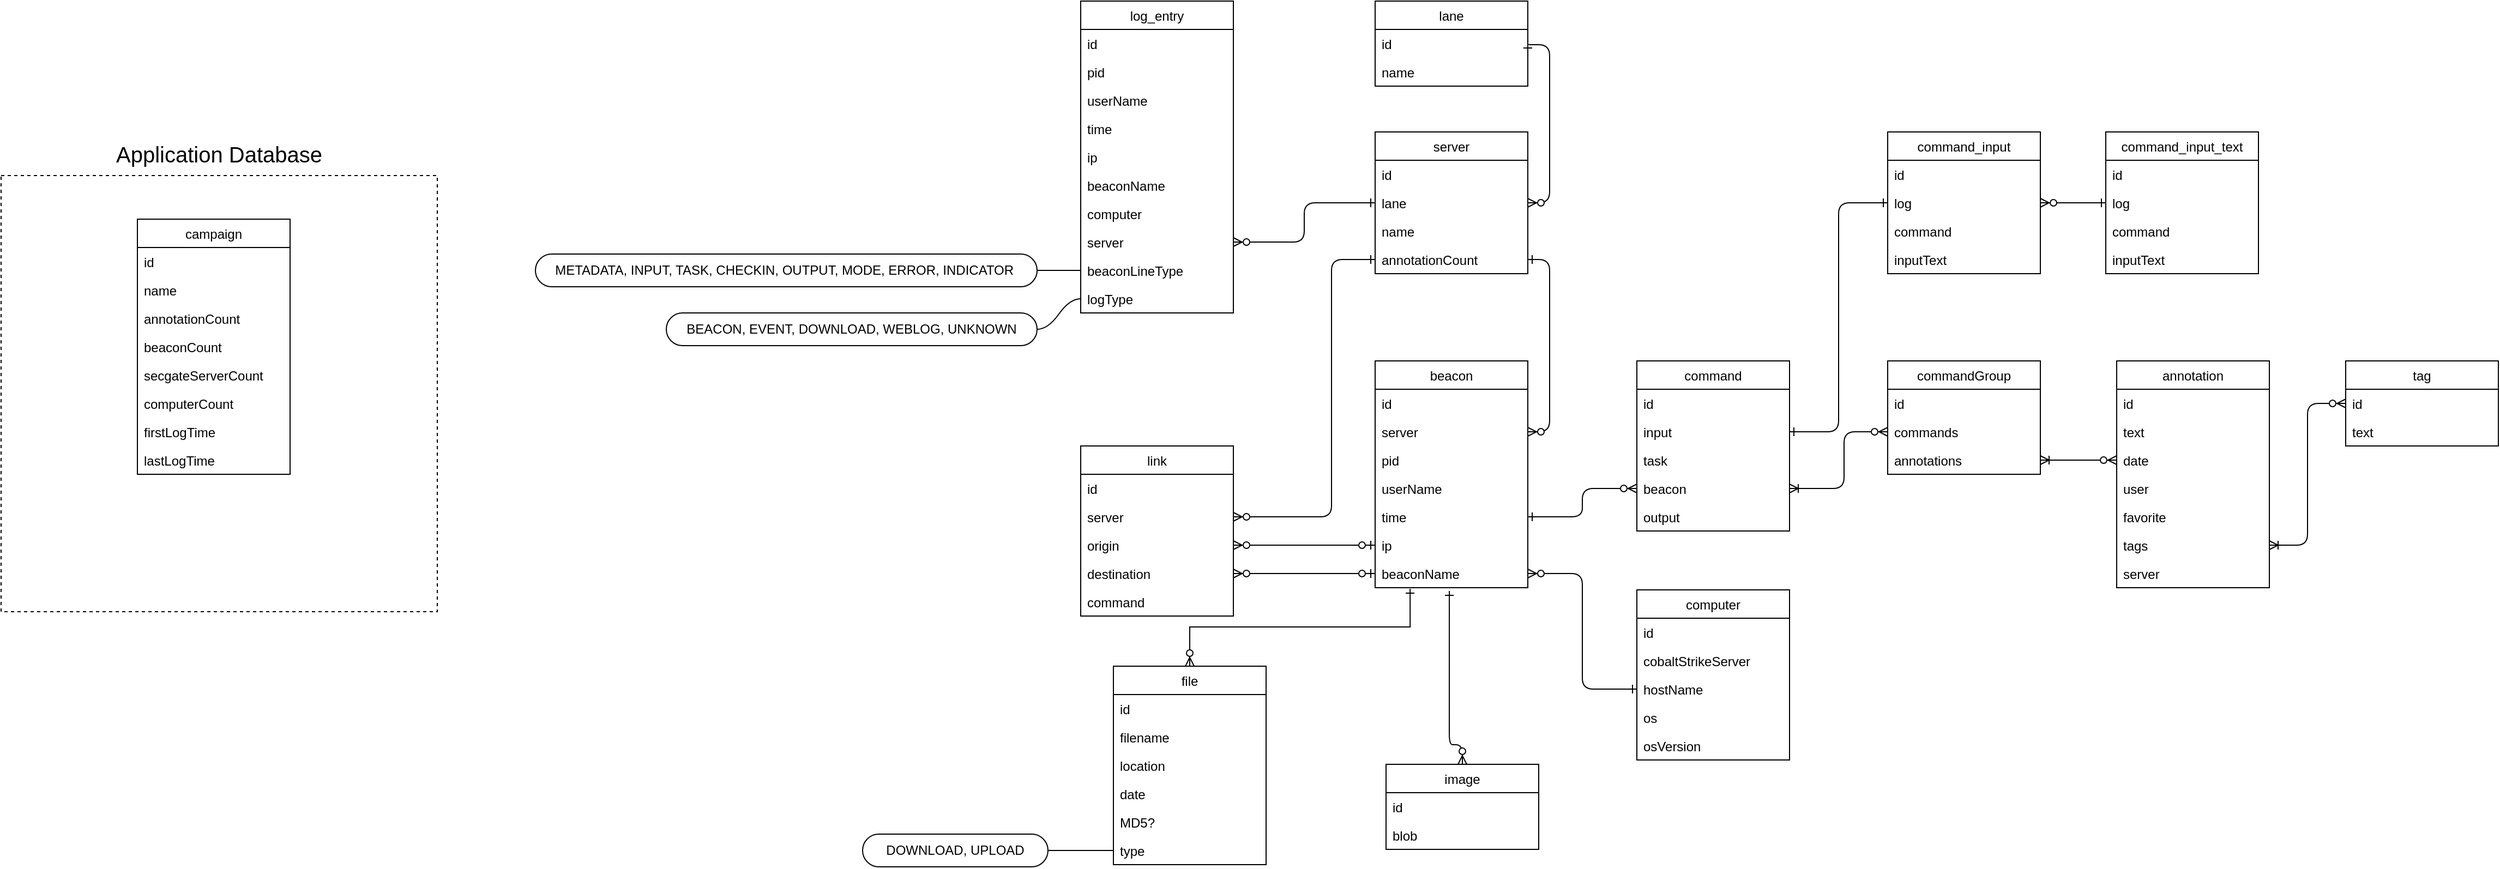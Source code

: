 <mxfile version="14.2.4" type="embed">
    <diagram name="Page-1" id="2ca16b54-16f6-2749-3443-fa8db7711227">
        <mxGraphModel dx="3240" dy="1632" grid="1" gridSize="10" guides="1" tooltips="1" connect="1" arrows="1" fold="1" page="1" pageScale="1" pageWidth="1100" pageHeight="850" background="none" math="0" shadow="0">
            <root>
                <mxCell id="0"/>
                <mxCell id="1" parent="0"/>
                <mxCell id="2T3oryyXffOPvP6jxIFv-10" value="" style="whiteSpace=wrap;html=1;aspect=fixed;fillColor=none;dashed=1;" parent="1" vertex="1">
                    <mxGeometry x="-1510" y="-630" width="400" height="400" as="geometry"/>
                </mxCell>
                <mxCell id="2T3oryyXffOPvP6jxIFv-11" value="Application Database" style="text;html=1;strokeColor=none;fillColor=none;align=center;verticalAlign=middle;whiteSpace=wrap;rounded=0;dashed=1;fontSize=20;" parent="1" vertex="1">
                    <mxGeometry x="-1510" y="-670" width="400" height="40" as="geometry"/>
                </mxCell>
                <mxCell id="2T3oryyXffOPvP6jxIFv-12" value="campaign" style="swimlane;fontStyle=0;childLayout=stackLayout;horizontal=1;startSize=26;horizontalStack=0;resizeParent=1;resizeParentMax=0;resizeLast=0;collapsible=1;marginBottom=0;html=0;" parent="1" vertex="1">
                    <mxGeometry x="-1385" y="-590" width="140" height="234" as="geometry"/>
                </mxCell>
                <mxCell id="2T3oryyXffOPvP6jxIFv-13" value="id" style="text;strokeColor=none;fillColor=none;align=left;verticalAlign=top;spacingLeft=4;spacingRight=4;overflow=hidden;rotatable=0;points=[[0,0.5],[1,0.5]];portConstraint=eastwest;" parent="2T3oryyXffOPvP6jxIFv-12" vertex="1">
                    <mxGeometry y="26" width="140" height="26" as="geometry"/>
                </mxCell>
                <mxCell id="2T3oryyXffOPvP6jxIFv-14" value="name" style="text;strokeColor=none;fillColor=none;align=left;verticalAlign=top;spacingLeft=4;spacingRight=4;overflow=hidden;rotatable=0;points=[[0,0.5],[1,0.5]];portConstraint=eastwest;html=0;" parent="2T3oryyXffOPvP6jxIFv-12" vertex="1">
                    <mxGeometry y="52" width="140" height="26" as="geometry"/>
                </mxCell>
                <mxCell id="2T3oryyXffOPvP6jxIFv-15" value="annotationCount" style="text;strokeColor=none;fillColor=none;align=left;verticalAlign=top;spacingLeft=4;spacingRight=4;overflow=hidden;rotatable=0;points=[[0,0.5],[1,0.5]];portConstraint=eastwest;html=0;" parent="2T3oryyXffOPvP6jxIFv-12" vertex="1">
                    <mxGeometry y="78" width="140" height="26" as="geometry"/>
                </mxCell>
                <mxCell id="2T3oryyXffOPvP6jxIFv-16" value="beaconCount" style="text;strokeColor=none;fillColor=none;align=left;verticalAlign=top;spacingLeft=4;spacingRight=4;overflow=hidden;rotatable=0;points=[[0,0.5],[1,0.5]];portConstraint=eastwest;" parent="2T3oryyXffOPvP6jxIFv-12" vertex="1">
                    <mxGeometry y="104" width="140" height="26" as="geometry"/>
                </mxCell>
                <mxCell id="2T3oryyXffOPvP6jxIFv-17" value="secgateServerCount" style="text;strokeColor=none;fillColor=none;align=left;verticalAlign=top;spacingLeft=4;spacingRight=4;overflow=hidden;rotatable=0;points=[[0,0.5],[1,0.5]];portConstraint=eastwest;" parent="2T3oryyXffOPvP6jxIFv-12" vertex="1">
                    <mxGeometry y="130" width="140" height="26" as="geometry"/>
                </mxCell>
                <mxCell id="2T3oryyXffOPvP6jxIFv-18" value="computerCount&#10;" style="text;align=left;verticalAlign=top;spacingLeft=4;spacingRight=4;overflow=hidden;rotatable=0;points=[[0,0.5],[1,0.5]];portConstraint=eastwest;html=0;" parent="2T3oryyXffOPvP6jxIFv-12" vertex="1">
                    <mxGeometry y="156" width="140" height="26" as="geometry"/>
                </mxCell>
                <mxCell id="2T3oryyXffOPvP6jxIFv-19" value="firstLogTime" style="text;strokeColor=none;fillColor=none;align=left;verticalAlign=top;spacingLeft=4;spacingRight=4;overflow=hidden;rotatable=0;points=[[0,0.5],[1,0.5]];portConstraint=eastwest;" parent="2T3oryyXffOPvP6jxIFv-12" vertex="1">
                    <mxGeometry y="182" width="140" height="26" as="geometry"/>
                </mxCell>
                <mxCell id="2T3oryyXffOPvP6jxIFv-20" value="lastLogTime" style="text;strokeColor=none;fillColor=none;align=left;verticalAlign=top;spacingLeft=4;spacingRight=4;overflow=hidden;rotatable=0;points=[[0,0.5],[1,0.5]];portConstraint=eastwest;" parent="2T3oryyXffOPvP6jxIFv-12" vertex="1">
                    <mxGeometry y="208" width="140" height="26" as="geometry"/>
                </mxCell>
                <mxCell id="2T3oryyXffOPvP6jxIFv-21" value="annotation" style="swimlane;fontStyle=0;childLayout=stackLayout;horizontal=1;startSize=26;horizontalStack=0;resizeParent=1;resizeParentMax=0;resizeLast=0;collapsible=1;marginBottom=0;html=0;" parent="1" vertex="1">
                    <mxGeometry x="430" y="-460" width="140" height="208" as="geometry"/>
                </mxCell>
                <mxCell id="2T3oryyXffOPvP6jxIFv-22" value="id" style="text;strokeColor=none;fillColor=none;align=left;verticalAlign=top;spacingLeft=4;spacingRight=4;overflow=hidden;rotatable=0;points=[[0,0.5],[1,0.5]];portConstraint=eastwest;" parent="2T3oryyXffOPvP6jxIFv-21" vertex="1">
                    <mxGeometry y="26" width="140" height="26" as="geometry"/>
                </mxCell>
                <mxCell id="2T3oryyXffOPvP6jxIFv-23" value="text" style="text;strokeColor=none;fillColor=none;align=left;verticalAlign=top;spacingLeft=4;spacingRight=4;overflow=hidden;rotatable=0;points=[[0,0.5],[1,0.5]];portConstraint=eastwest;html=0;" parent="2T3oryyXffOPvP6jxIFv-21" vertex="1">
                    <mxGeometry y="52" width="140" height="26" as="geometry"/>
                </mxCell>
                <mxCell id="2T3oryyXffOPvP6jxIFv-24" value="date" style="text;strokeColor=none;fillColor=none;align=left;verticalAlign=top;spacingLeft=4;spacingRight=4;overflow=hidden;rotatable=0;points=[[0,0.5],[1,0.5]];portConstraint=eastwest;html=0;" parent="2T3oryyXffOPvP6jxIFv-21" vertex="1">
                    <mxGeometry y="78" width="140" height="26" as="geometry"/>
                </mxCell>
                <mxCell id="2T3oryyXffOPvP6jxIFv-25" value="user" style="text;strokeColor=none;fillColor=none;align=left;verticalAlign=top;spacingLeft=4;spacingRight=4;overflow=hidden;rotatable=0;points=[[0,0.5],[1,0.5]];portConstraint=eastwest;" parent="2T3oryyXffOPvP6jxIFv-21" vertex="1">
                    <mxGeometry y="104" width="140" height="26" as="geometry"/>
                </mxCell>
                <mxCell id="2T3oryyXffOPvP6jxIFv-26" value="favorite" style="text;strokeColor=none;fillColor=none;align=left;verticalAlign=top;spacingLeft=4;spacingRight=4;overflow=hidden;rotatable=0;points=[[0,0.5],[1,0.5]];portConstraint=eastwest;" parent="2T3oryyXffOPvP6jxIFv-21" vertex="1">
                    <mxGeometry y="130" width="140" height="26" as="geometry"/>
                </mxCell>
                <mxCell id="2T3oryyXffOPvP6jxIFv-27" value="tags" style="text;align=left;verticalAlign=top;spacingLeft=4;spacingRight=4;overflow=hidden;rotatable=0;points=[[0,0.5],[1,0.5]];portConstraint=eastwest;html=0;" parent="2T3oryyXffOPvP6jxIFv-21" vertex="1">
                    <mxGeometry y="156" width="140" height="26" as="geometry"/>
                </mxCell>
                <mxCell id="2T3oryyXffOPvP6jxIFv-28" value="server" style="text;strokeColor=none;fillColor=none;align=left;verticalAlign=top;spacingLeft=4;spacingRight=4;overflow=hidden;rotatable=0;points=[[0,0.5],[1,0.5]];portConstraint=eastwest;" parent="2T3oryyXffOPvP6jxIFv-21" vertex="1">
                    <mxGeometry y="182" width="140" height="26" as="geometry"/>
                </mxCell>
                <mxCell id="2T3oryyXffOPvP6jxIFv-29" value="tag" style="swimlane;fontStyle=0;childLayout=stackLayout;horizontal=1;startSize=26;horizontalStack=0;resizeParent=1;resizeParentMax=0;resizeLast=0;collapsible=1;marginBottom=0;html=0;" parent="1" vertex="1">
                    <mxGeometry x="640" y="-460" width="140" height="78" as="geometry"/>
                </mxCell>
                <mxCell id="2T3oryyXffOPvP6jxIFv-30" value="id" style="text;align=left;verticalAlign=top;spacingLeft=4;spacingRight=4;overflow=hidden;rotatable=0;points=[[0,0.5],[1,0.5]];portConstraint=eastwest;" parent="2T3oryyXffOPvP6jxIFv-29" vertex="1">
                    <mxGeometry y="26" width="140" height="26" as="geometry"/>
                </mxCell>
                <mxCell id="2T3oryyXffOPvP6jxIFv-31" value="text" style="text;strokeColor=none;fillColor=none;align=left;verticalAlign=top;spacingLeft=4;spacingRight=4;overflow=hidden;rotatable=0;points=[[0,0.5],[1,0.5]];portConstraint=eastwest;html=0;" parent="2T3oryyXffOPvP6jxIFv-29" vertex="1">
                    <mxGeometry y="52" width="140" height="26" as="geometry"/>
                </mxCell>
                <mxCell id="2T3oryyXffOPvP6jxIFv-32" value="" style="endArrow=ERzeroToMany;html=1;entryX=0;entryY=0.5;entryDx=0;entryDy=0;exitX=1;exitY=0.5;exitDx=0;exitDy=0;rounded=1;edgeStyle=orthogonalEdgeStyle;startArrow=ERoneToMany;startFill=0;endFill=1;" parent="1" source="2T3oryyXffOPvP6jxIFv-27" target="2T3oryyXffOPvP6jxIFv-30" edge="1">
                    <mxGeometry width="50" height="50" relative="1" as="geometry">
                        <mxPoint x="410" y="-220" as="sourcePoint"/>
                        <mxPoint x="460" y="-270" as="targetPoint"/>
                    </mxGeometry>
                </mxCell>
                <mxCell id="2T3oryyXffOPvP6jxIFv-33" value="commandGroup" style="swimlane;fontStyle=0;childLayout=stackLayout;horizontal=1;startSize=26;horizontalStack=0;resizeParent=1;resizeParentMax=0;resizeLast=0;collapsible=1;marginBottom=0;html=0;" parent="1" vertex="1">
                    <mxGeometry x="220" y="-460" width="140" height="104" as="geometry"/>
                </mxCell>
                <mxCell id="2T3oryyXffOPvP6jxIFv-34" value="id" style="text;strokeColor=none;fillColor=none;align=left;verticalAlign=top;spacingLeft=4;spacingRight=4;overflow=hidden;rotatable=0;points=[[0,0.5],[1,0.5]];portConstraint=eastwest;" parent="2T3oryyXffOPvP6jxIFv-33" vertex="1">
                    <mxGeometry y="26" width="140" height="26" as="geometry"/>
                </mxCell>
                <mxCell id="2T3oryyXffOPvP6jxIFv-35" value="commands" style="text;strokeColor=none;fillColor=none;align=left;verticalAlign=top;spacingLeft=4;spacingRight=4;overflow=hidden;rotatable=0;points=[[0,0.5],[1,0.5]];portConstraint=eastwest;html=0;" parent="2T3oryyXffOPvP6jxIFv-33" vertex="1">
                    <mxGeometry y="52" width="140" height="26" as="geometry"/>
                </mxCell>
                <mxCell id="2T3oryyXffOPvP6jxIFv-36" value="annotations" style="text;strokeColor=none;fillColor=none;align=left;verticalAlign=top;spacingLeft=4;spacingRight=4;overflow=hidden;rotatable=0;points=[[0,0.5],[1,0.5]];portConstraint=eastwest;html=0;" parent="2T3oryyXffOPvP6jxIFv-33" vertex="1">
                    <mxGeometry y="78" width="140" height="26" as="geometry"/>
                </mxCell>
                <mxCell id="2T3oryyXffOPvP6jxIFv-37" value="" style="endArrow=ERzeroToMany;html=1;entryX=0;entryY=0.5;entryDx=0;entryDy=0;exitX=1;exitY=0.5;exitDx=0;exitDy=0;rounded=1;edgeStyle=orthogonalEdgeStyle;startArrow=ERoneToMany;startFill=0;endFill=1;" parent="1" source="2T3oryyXffOPvP6jxIFv-36" target="2T3oryyXffOPvP6jxIFv-24" edge="1">
                    <mxGeometry width="50" height="50" relative="1" as="geometry">
                        <mxPoint x="665.0" y="-281" as="sourcePoint"/>
                        <mxPoint x="850" y="-411" as="targetPoint"/>
                    </mxGeometry>
                </mxCell>
                <mxCell id="2T3oryyXffOPvP6jxIFv-38" value="command" style="swimlane;fontStyle=0;childLayout=stackLayout;horizontal=1;startSize=26;horizontalStack=0;resizeParent=1;resizeParentMax=0;resizeLast=0;collapsible=1;marginBottom=0;html=0;" parent="1" vertex="1">
                    <mxGeometry x="-10" y="-460" width="140" height="156" as="geometry"/>
                </mxCell>
                <mxCell id="2T3oryyXffOPvP6jxIFv-39" value="id" style="text;strokeColor=none;fillColor=none;align=left;verticalAlign=top;spacingLeft=4;spacingRight=4;overflow=hidden;rotatable=0;points=[[0,0.5],[1,0.5]];portConstraint=eastwest;" parent="2T3oryyXffOPvP6jxIFv-38" vertex="1">
                    <mxGeometry y="26" width="140" height="26" as="geometry"/>
                </mxCell>
                <mxCell id="2T3oryyXffOPvP6jxIFv-40" value="input" style="text;strokeColor=none;fillColor=none;align=left;verticalAlign=top;spacingLeft=4;spacingRight=4;overflow=hidden;rotatable=0;points=[[0,0.5],[1,0.5]];portConstraint=eastwest;html=0;" parent="2T3oryyXffOPvP6jxIFv-38" vertex="1">
                    <mxGeometry y="52" width="140" height="26" as="geometry"/>
                </mxCell>
                <mxCell id="2T3oryyXffOPvP6jxIFv-41" value="task" style="text;strokeColor=none;fillColor=none;align=left;verticalAlign=top;spacingLeft=4;spacingRight=4;overflow=hidden;rotatable=0;points=[[0,0.5],[1,0.5]];portConstraint=eastwest;html=0;" parent="2T3oryyXffOPvP6jxIFv-38" vertex="1">
                    <mxGeometry y="78" width="140" height="26" as="geometry"/>
                </mxCell>
                <mxCell id="2T3oryyXffOPvP6jxIFv-42" value="beacon" style="text;strokeColor=none;fillColor=none;align=left;verticalAlign=top;spacingLeft=4;spacingRight=4;overflow=hidden;rotatable=0;points=[[0,0.5],[1,0.5]];portConstraint=eastwest;" parent="2T3oryyXffOPvP6jxIFv-38" vertex="1">
                    <mxGeometry y="104" width="140" height="26" as="geometry"/>
                </mxCell>
                <mxCell id="2T3oryyXffOPvP6jxIFv-43" value="output" style="text;strokeColor=none;fillColor=none;align=left;verticalAlign=top;spacingLeft=4;spacingRight=4;overflow=hidden;rotatable=0;points=[[0,0.5],[1,0.5]];portConstraint=eastwest;" parent="2T3oryyXffOPvP6jxIFv-38" vertex="1">
                    <mxGeometry y="130" width="140" height="26" as="geometry"/>
                </mxCell>
                <mxCell id="2T3oryyXffOPvP6jxIFv-44" value="" style="endArrow=ERzeroToMany;html=1;rounded=1;edgeStyle=orthogonalEdgeStyle;startArrow=ERoneToMany;startFill=0;endFill=1;entryX=0;entryY=0.5;entryDx=0;entryDy=0;exitX=1;exitY=0.5;exitDx=0;exitDy=0;" parent="1" source="2T3oryyXffOPvP6jxIFv-42" target="2T3oryyXffOPvP6jxIFv-35" edge="1">
                    <mxGeometry width="50" height="50" relative="1" as="geometry">
                        <mxPoint x="130" y="-421" as="sourcePoint"/>
                        <mxPoint x="190" y="-421" as="targetPoint"/>
                        <Array as="points">
                            <mxPoint x="180" y="-343"/>
                            <mxPoint x="180" y="-395"/>
                        </Array>
                    </mxGeometry>
                </mxCell>
                <mxCell id="2T3oryyXffOPvP6jxIFv-45" value="beacon" style="swimlane;fontStyle=0;childLayout=stackLayout;horizontal=1;startSize=26;horizontalStack=0;resizeParent=1;resizeParentMax=0;resizeLast=0;collapsible=1;marginBottom=0;html=0;" parent="1" vertex="1">
                    <mxGeometry x="-250" y="-460" width="140" height="208" as="geometry"/>
                </mxCell>
                <mxCell id="2T3oryyXffOPvP6jxIFv-46" value="id" style="text;strokeColor=none;fillColor=none;align=left;verticalAlign=top;spacingLeft=4;spacingRight=4;overflow=hidden;rotatable=0;points=[[0,0.5],[1,0.5]];portConstraint=eastwest;" parent="2T3oryyXffOPvP6jxIFv-45" vertex="1">
                    <mxGeometry y="26" width="140" height="26" as="geometry"/>
                </mxCell>
                <mxCell id="2T3oryyXffOPvP6jxIFv-47" value="server" style="text;strokeColor=none;fillColor=none;align=left;verticalAlign=top;spacingLeft=4;spacingRight=4;overflow=hidden;rotatable=0;points=[[0,0.5],[1,0.5]];portConstraint=eastwest;" parent="2T3oryyXffOPvP6jxIFv-45" vertex="1">
                    <mxGeometry y="52" width="140" height="26" as="geometry"/>
                </mxCell>
                <mxCell id="2T3oryyXffOPvP6jxIFv-48" value="pid" style="text;strokeColor=none;fillColor=none;align=left;verticalAlign=top;spacingLeft=4;spacingRight=4;overflow=hidden;rotatable=0;points=[[0,0.5],[1,0.5]];portConstraint=eastwest;html=0;" parent="2T3oryyXffOPvP6jxIFv-45" vertex="1">
                    <mxGeometry y="78" width="140" height="26" as="geometry"/>
                </mxCell>
                <mxCell id="2T3oryyXffOPvP6jxIFv-49" value="userName" style="text;strokeColor=none;fillColor=none;align=left;verticalAlign=top;spacingLeft=4;spacingRight=4;overflow=hidden;rotatable=0;points=[[0,0.5],[1,0.5]];portConstraint=eastwest;html=0;" parent="2T3oryyXffOPvP6jxIFv-45" vertex="1">
                    <mxGeometry y="104" width="140" height="26" as="geometry"/>
                </mxCell>
                <mxCell id="2T3oryyXffOPvP6jxIFv-50" value="time" style="text;strokeColor=none;fillColor=none;align=left;verticalAlign=top;spacingLeft=4;spacingRight=4;overflow=hidden;rotatable=0;points=[[0,0.5],[1,0.5]];portConstraint=eastwest;" parent="2T3oryyXffOPvP6jxIFv-45" vertex="1">
                    <mxGeometry y="130" width="140" height="26" as="geometry"/>
                </mxCell>
                <mxCell id="2T3oryyXffOPvP6jxIFv-51" value="ip" style="text;strokeColor=none;fillColor=none;align=left;verticalAlign=top;spacingLeft=4;spacingRight=4;overflow=hidden;rotatable=0;points=[[0,0.5],[1,0.5]];portConstraint=eastwest;" parent="2T3oryyXffOPvP6jxIFv-45" vertex="1">
                    <mxGeometry y="156" width="140" height="26" as="geometry"/>
                </mxCell>
                <mxCell id="2T3oryyXffOPvP6jxIFv-52" value="beaconName" style="text;strokeColor=none;fillColor=none;align=left;verticalAlign=top;spacingLeft=4;spacingRight=4;overflow=hidden;rotatable=0;points=[[0,0.5],[1,0.5]];portConstraint=eastwest;" parent="2T3oryyXffOPvP6jxIFv-45" vertex="1">
                    <mxGeometry y="182" width="140" height="26" as="geometry"/>
                </mxCell>
                <mxCell id="2T3oryyXffOPvP6jxIFv-54" value="log_entry" style="swimlane;fontStyle=0;childLayout=stackLayout;horizontal=1;startSize=26;horizontalStack=0;resizeParent=1;resizeParentMax=0;resizeLast=0;collapsible=1;marginBottom=0;html=0;" parent="1" vertex="1">
                    <mxGeometry x="-520" y="-790" width="140" height="286" as="geometry"/>
                </mxCell>
                <mxCell id="2T3oryyXffOPvP6jxIFv-55" value="id" style="text;strokeColor=none;fillColor=none;align=left;verticalAlign=top;spacingLeft=4;spacingRight=4;overflow=hidden;rotatable=0;points=[[0,0.5],[1,0.5]];portConstraint=eastwest;" parent="2T3oryyXffOPvP6jxIFv-54" vertex="1">
                    <mxGeometry y="26" width="140" height="26" as="geometry"/>
                </mxCell>
                <mxCell id="2T3oryyXffOPvP6jxIFv-56" value="pid" style="text;strokeColor=none;fillColor=none;align=left;verticalAlign=top;spacingLeft=4;spacingRight=4;overflow=hidden;rotatable=0;points=[[0,0.5],[1,0.5]];portConstraint=eastwest;html=0;" parent="2T3oryyXffOPvP6jxIFv-54" vertex="1">
                    <mxGeometry y="52" width="140" height="26" as="geometry"/>
                </mxCell>
                <mxCell id="2T3oryyXffOPvP6jxIFv-57" value="userName" style="text;strokeColor=none;fillColor=none;align=left;verticalAlign=top;spacingLeft=4;spacingRight=4;overflow=hidden;rotatable=0;points=[[0,0.5],[1,0.5]];portConstraint=eastwest;html=0;" parent="2T3oryyXffOPvP6jxIFv-54" vertex="1">
                    <mxGeometry y="78" width="140" height="26" as="geometry"/>
                </mxCell>
                <mxCell id="2T3oryyXffOPvP6jxIFv-58" value="time" style="text;strokeColor=none;fillColor=none;align=left;verticalAlign=top;spacingLeft=4;spacingRight=4;overflow=hidden;rotatable=0;points=[[0,0.5],[1,0.5]];portConstraint=eastwest;" parent="2T3oryyXffOPvP6jxIFv-54" vertex="1">
                    <mxGeometry y="104" width="140" height="26" as="geometry"/>
                </mxCell>
                <mxCell id="2T3oryyXffOPvP6jxIFv-59" value="ip" style="text;strokeColor=none;fillColor=none;align=left;verticalAlign=top;spacingLeft=4;spacingRight=4;overflow=hidden;rotatable=0;points=[[0,0.5],[1,0.5]];portConstraint=eastwest;" parent="2T3oryyXffOPvP6jxIFv-54" vertex="1">
                    <mxGeometry y="130" width="140" height="26" as="geometry"/>
                </mxCell>
                <mxCell id="2T3oryyXffOPvP6jxIFv-60" value="beaconName" style="text;strokeColor=none;fillColor=none;align=left;verticalAlign=top;spacingLeft=4;spacingRight=4;overflow=hidden;rotatable=0;points=[[0,0.5],[1,0.5]];portConstraint=eastwest;" parent="2T3oryyXffOPvP6jxIFv-54" vertex="1">
                    <mxGeometry y="156" width="140" height="26" as="geometry"/>
                </mxCell>
                <mxCell id="2T3oryyXffOPvP6jxIFv-61" value="computer" style="text;strokeColor=none;fillColor=none;align=left;verticalAlign=top;spacingLeft=4;spacingRight=4;overflow=hidden;rotatable=0;points=[[0,0.5],[1,0.5]];portConstraint=eastwest;" parent="2T3oryyXffOPvP6jxIFv-54" vertex="1">
                    <mxGeometry y="182" width="140" height="26" as="geometry"/>
                </mxCell>
                <mxCell id="2T3oryyXffOPvP6jxIFv-62" value="server" style="text;strokeColor=none;fillColor=none;align=left;verticalAlign=top;spacingLeft=4;spacingRight=4;overflow=hidden;rotatable=0;points=[[0,0.5],[1,0.5]];portConstraint=eastwest;" parent="2T3oryyXffOPvP6jxIFv-54" vertex="1">
                    <mxGeometry y="208" width="140" height="26" as="geometry"/>
                </mxCell>
                <mxCell id="46" value="beaconLineType" style="text;strokeColor=none;fillColor=none;align=left;verticalAlign=top;spacingLeft=4;spacingRight=4;overflow=hidden;rotatable=0;points=[[0,0.5],[1,0.5]];portConstraint=eastwest;" vertex="1" parent="2T3oryyXffOPvP6jxIFv-54">
                    <mxGeometry y="234" width="140" height="26" as="geometry"/>
                </mxCell>
                <mxCell id="59" value="logType" style="text;strokeColor=none;fillColor=none;align=left;verticalAlign=top;spacingLeft=4;spacingRight=4;overflow=hidden;rotatable=0;points=[[0,0.5],[1,0.5]];portConstraint=eastwest;" vertex="1" parent="2T3oryyXffOPvP6jxIFv-54">
                    <mxGeometry y="260" width="140" height="26" as="geometry"/>
                </mxCell>
                <mxCell id="2T3oryyXffOPvP6jxIFv-63" style="edgeStyle=orthogonalEdgeStyle;rounded=1;orthogonalLoop=1;jettySize=auto;html=1;exitX=0;exitY=0.5;exitDx=0;exitDy=0;entryX=1;entryY=0.5;entryDx=0;entryDy=0;startArrow=ERzeroToMany;startFill=1;endArrow=ERone;endFill=0;" parent="1" source="2T3oryyXffOPvP6jxIFv-42" target="2T3oryyXffOPvP6jxIFv-50" edge="1">
                    <mxGeometry relative="1" as="geometry"/>
                </mxCell>
                <mxCell id="2T3oryyXffOPvP6jxIFv-64" value="computer" style="swimlane;fontStyle=0;childLayout=stackLayout;horizontal=1;startSize=26;horizontalStack=0;resizeParent=1;resizeParentMax=0;resizeLast=0;collapsible=1;marginBottom=0;html=0;" parent="1" vertex="1">
                    <mxGeometry x="-10" y="-250" width="140" height="156" as="geometry"/>
                </mxCell>
                <mxCell id="2T3oryyXffOPvP6jxIFv-65" value="id" style="text;strokeColor=none;fillColor=none;align=left;verticalAlign=top;spacingLeft=4;spacingRight=4;overflow=hidden;rotatable=0;points=[[0,0.5],[1,0.5]];portConstraint=eastwest;" parent="2T3oryyXffOPvP6jxIFv-64" vertex="1">
                    <mxGeometry y="26" width="140" height="26" as="geometry"/>
                </mxCell>
                <mxCell id="2T3oryyXffOPvP6jxIFv-66" value="cobaltStrikeServer" style="text;strokeColor=none;fillColor=none;align=left;verticalAlign=top;spacingLeft=4;spacingRight=4;overflow=hidden;rotatable=0;points=[[0,0.5],[1,0.5]];portConstraint=eastwest;html=0;" parent="2T3oryyXffOPvP6jxIFv-64" vertex="1">
                    <mxGeometry y="52" width="140" height="26" as="geometry"/>
                </mxCell>
                <mxCell id="2T3oryyXffOPvP6jxIFv-67" value="hostName" style="text;strokeColor=none;fillColor=none;align=left;verticalAlign=top;spacingLeft=4;spacingRight=4;overflow=hidden;rotatable=0;points=[[0,0.5],[1,0.5]];portConstraint=eastwest;html=0;" parent="2T3oryyXffOPvP6jxIFv-64" vertex="1">
                    <mxGeometry y="78" width="140" height="26" as="geometry"/>
                </mxCell>
                <mxCell id="2T3oryyXffOPvP6jxIFv-68" value="os" style="text;strokeColor=none;fillColor=none;align=left;verticalAlign=top;spacingLeft=4;spacingRight=4;overflow=hidden;rotatable=0;points=[[0,0.5],[1,0.5]];portConstraint=eastwest;" parent="2T3oryyXffOPvP6jxIFv-64" vertex="1">
                    <mxGeometry y="104" width="140" height="26" as="geometry"/>
                </mxCell>
                <mxCell id="2T3oryyXffOPvP6jxIFv-69" value="osVersion" style="text;strokeColor=none;fillColor=none;align=left;verticalAlign=top;spacingLeft=4;spacingRight=4;overflow=hidden;rotatable=0;points=[[0,0.5],[1,0.5]];portConstraint=eastwest;" parent="2T3oryyXffOPvP6jxIFv-64" vertex="1">
                    <mxGeometry y="130" width="140" height="26" as="geometry"/>
                </mxCell>
                <mxCell id="2T3oryyXffOPvP6jxIFv-70" style="edgeStyle=orthogonalEdgeStyle;rounded=1;orthogonalLoop=1;jettySize=auto;html=1;exitX=1;exitY=0.5;exitDx=0;exitDy=0;entryX=0;entryY=0.5;entryDx=0;entryDy=0;startArrow=ERzeroToMany;startFill=1;endArrow=ERone;endFill=0;" parent="1" source="2T3oryyXffOPvP6jxIFv-52" target="2T3oryyXffOPvP6jxIFv-67" edge="1">
                    <mxGeometry relative="1" as="geometry">
                        <mxPoint x="-110" y="-239" as="sourcePoint"/>
                    </mxGeometry>
                </mxCell>
                <mxCell id="2T3oryyXffOPvP6jxIFv-71" value="server" style="swimlane;fontStyle=0;childLayout=stackLayout;horizontal=1;startSize=26;horizontalStack=0;resizeParent=1;resizeParentMax=0;resizeLast=0;collapsible=1;marginBottom=0;html=0;" parent="1" vertex="1">
                    <mxGeometry x="-250" y="-670" width="140" height="130" as="geometry"/>
                </mxCell>
                <mxCell id="2T3oryyXffOPvP6jxIFv-72" value="id" style="text;strokeColor=none;fillColor=none;align=left;verticalAlign=top;spacingLeft=4;spacingRight=4;overflow=hidden;rotatable=0;points=[[0,0.5],[1,0.5]];portConstraint=eastwest;" parent="2T3oryyXffOPvP6jxIFv-71" vertex="1">
                    <mxGeometry y="26" width="140" height="26" as="geometry"/>
                </mxCell>
                <mxCell id="2T3oryyXffOPvP6jxIFv-73" value="lane" style="text;strokeColor=none;fillColor=none;align=left;verticalAlign=top;spacingLeft=4;spacingRight=4;overflow=hidden;rotatable=0;points=[[0,0.5],[1,0.5]];portConstraint=eastwest;" parent="2T3oryyXffOPvP6jxIFv-71" vertex="1">
                    <mxGeometry y="52" width="140" height="26" as="geometry"/>
                </mxCell>
                <mxCell id="2T3oryyXffOPvP6jxIFv-74" value="name" style="text;strokeColor=none;fillColor=none;align=left;verticalAlign=top;spacingLeft=4;spacingRight=4;overflow=hidden;rotatable=0;points=[[0,0.5],[1,0.5]];portConstraint=eastwest;html=0;" parent="2T3oryyXffOPvP6jxIFv-71" vertex="1">
                    <mxGeometry y="78" width="140" height="26" as="geometry"/>
                </mxCell>
                <mxCell id="2T3oryyXffOPvP6jxIFv-75" value="annotationCount" style="text;strokeColor=none;fillColor=none;align=left;verticalAlign=top;spacingLeft=4;spacingRight=4;overflow=hidden;rotatable=0;points=[[0,0.5],[1,0.5]];portConstraint=eastwest;html=0;" parent="2T3oryyXffOPvP6jxIFv-71" vertex="1">
                    <mxGeometry y="104" width="140" height="26" as="geometry"/>
                </mxCell>
                <mxCell id="2T3oryyXffOPvP6jxIFv-76" style="edgeStyle=orthogonalEdgeStyle;rounded=1;orthogonalLoop=1;jettySize=auto;html=1;exitX=1;exitY=0.5;exitDx=0;exitDy=0;entryX=1;entryY=0.5;entryDx=0;entryDy=0;startArrow=ERzeroToMany;startFill=1;endArrow=ERone;endFill=0;" parent="1" source="2T3oryyXffOPvP6jxIFv-47" target="2T3oryyXffOPvP6jxIFv-75" edge="1">
                    <mxGeometry relative="1" as="geometry"/>
                </mxCell>
                <mxCell id="2T3oryyXffOPvP6jxIFv-77" value="lane" style="swimlane;fontStyle=0;childLayout=stackLayout;horizontal=1;startSize=26;horizontalStack=0;resizeParent=1;resizeParentMax=0;resizeLast=0;collapsible=1;marginBottom=0;html=0;" parent="1" vertex="1">
                    <mxGeometry x="-250" y="-790" width="140" height="78" as="geometry"/>
                </mxCell>
                <mxCell id="2T3oryyXffOPvP6jxIFv-78" value="id" style="text;strokeColor=none;fillColor=none;align=left;verticalAlign=top;spacingLeft=4;spacingRight=4;overflow=hidden;rotatable=0;points=[[0,0.5],[1,0.5]];portConstraint=eastwest;" parent="2T3oryyXffOPvP6jxIFv-77" vertex="1">
                    <mxGeometry y="26" width="140" height="26" as="geometry"/>
                </mxCell>
                <mxCell id="2T3oryyXffOPvP6jxIFv-79" value="name" style="text;strokeColor=none;fillColor=none;align=left;verticalAlign=top;spacingLeft=4;spacingRight=4;overflow=hidden;rotatable=0;points=[[0,0.5],[1,0.5]];portConstraint=eastwest;html=0;" parent="2T3oryyXffOPvP6jxIFv-77" vertex="1">
                    <mxGeometry y="52" width="140" height="26" as="geometry"/>
                </mxCell>
                <mxCell id="2T3oryyXffOPvP6jxIFv-80" style="edgeStyle=orthogonalEdgeStyle;rounded=1;orthogonalLoop=1;jettySize=auto;html=1;exitX=1;exitY=0.5;exitDx=0;exitDy=0;startArrow=ERzeroToMany;startFill=1;endArrow=ERone;endFill=0;entryX=1;entryY=0.5;entryDx=0;entryDy=0;" parent="1" source="2T3oryyXffOPvP6jxIFv-73" target="2T3oryyXffOPvP6jxIFv-78" edge="1">
                    <mxGeometry relative="1" as="geometry">
                        <mxPoint x="135" y="10" as="targetPoint"/>
                        <Array as="points">
                            <mxPoint x="-90" y="-605"/>
                            <mxPoint x="-90" y="-750"/>
                            <mxPoint x="-110" y="-750"/>
                        </Array>
                    </mxGeometry>
                </mxCell>
                <mxCell id="2T3oryyXffOPvP6jxIFv-81" style="edgeStyle=orthogonalEdgeStyle;rounded=1;orthogonalLoop=1;jettySize=auto;html=1;exitX=1;exitY=0.5;exitDx=0;exitDy=0;startArrow=ERzeroToMany;startFill=1;endArrow=ERone;endFill=0;entryX=0;entryY=0.5;entryDx=0;entryDy=0;" parent="1" source="2T3oryyXffOPvP6jxIFv-62" target="2T3oryyXffOPvP6jxIFv-73" edge="1">
                    <mxGeometry relative="1" as="geometry">
                        <mxPoint x="-310" y="-600" as="targetPoint"/>
                    </mxGeometry>
                </mxCell>
                <mxCell id="2T3oryyXffOPvP6jxIFv-82" value="link" style="swimlane;fontStyle=0;childLayout=stackLayout;horizontal=1;startSize=26;horizontalStack=0;resizeParent=1;resizeParentMax=0;resizeLast=0;collapsible=1;marginBottom=0;html=0;" parent="1" vertex="1">
                    <mxGeometry x="-520" y="-382" width="140" height="156" as="geometry"/>
                </mxCell>
                <mxCell id="2T3oryyXffOPvP6jxIFv-83" value="id" style="text;strokeColor=none;fillColor=none;align=left;verticalAlign=top;spacingLeft=4;spacingRight=4;overflow=hidden;rotatable=0;points=[[0,0.5],[1,0.5]];portConstraint=eastwest;" parent="2T3oryyXffOPvP6jxIFv-82" vertex="1">
                    <mxGeometry y="26" width="140" height="26" as="geometry"/>
                </mxCell>
                <mxCell id="2T3oryyXffOPvP6jxIFv-84" value="server" style="text;strokeColor=none;fillColor=none;align=left;verticalAlign=top;spacingLeft=4;spacingRight=4;overflow=hidden;rotatable=0;points=[[0,0.5],[1,0.5]];portConstraint=eastwest;html=0;" parent="2T3oryyXffOPvP6jxIFv-82" vertex="1">
                    <mxGeometry y="52" width="140" height="26" as="geometry"/>
                </mxCell>
                <mxCell id="2T3oryyXffOPvP6jxIFv-85" value="origin" style="text;strokeColor=none;fillColor=none;align=left;verticalAlign=top;spacingLeft=4;spacingRight=4;overflow=hidden;rotatable=0;points=[[0,0.5],[1,0.5]];portConstraint=eastwest;html=0;" parent="2T3oryyXffOPvP6jxIFv-82" vertex="1">
                    <mxGeometry y="78" width="140" height="26" as="geometry"/>
                </mxCell>
                <mxCell id="2T3oryyXffOPvP6jxIFv-86" value="destination" style="text;strokeColor=none;fillColor=none;align=left;verticalAlign=top;spacingLeft=4;spacingRight=4;overflow=hidden;rotatable=0;points=[[0,0.5],[1,0.5]];portConstraint=eastwest;" parent="2T3oryyXffOPvP6jxIFv-82" vertex="1">
                    <mxGeometry y="104" width="140" height="26" as="geometry"/>
                </mxCell>
                <mxCell id="2T3oryyXffOPvP6jxIFv-87" value="command" style="text;strokeColor=none;fillColor=none;align=left;verticalAlign=top;spacingLeft=4;spacingRight=4;overflow=hidden;rotatable=0;points=[[0,0.5],[1,0.5]];portConstraint=eastwest;" parent="2T3oryyXffOPvP6jxIFv-82" vertex="1">
                    <mxGeometry y="130" width="140" height="26" as="geometry"/>
                </mxCell>
                <mxCell id="2T3oryyXffOPvP6jxIFv-88" style="edgeStyle=orthogonalEdgeStyle;rounded=1;orthogonalLoop=1;jettySize=auto;html=1;exitX=1;exitY=0.5;exitDx=0;exitDy=0;entryX=0;entryY=0.5;entryDx=0;entryDy=0;startArrow=ERzeroToMany;startFill=1;endArrow=ERzeroToOne;endFill=1;" parent="1" source="2T3oryyXffOPvP6jxIFv-85" target="2T3oryyXffOPvP6jxIFv-51" edge="1">
                    <mxGeometry relative="1" as="geometry"/>
                </mxCell>
                <mxCell id="2T3oryyXffOPvP6jxIFv-89" style="edgeStyle=orthogonalEdgeStyle;rounded=1;orthogonalLoop=1;jettySize=auto;html=1;exitX=1;exitY=0.5;exitDx=0;exitDy=0;startArrow=ERzeroToMany;startFill=1;endArrow=ERzeroToOne;endFill=1;" parent="1" source="2T3oryyXffOPvP6jxIFv-86" edge="1">
                    <mxGeometry relative="1" as="geometry">
                        <mxPoint x="-250" y="-265" as="targetPoint"/>
                    </mxGeometry>
                </mxCell>
                <mxCell id="2T3oryyXffOPvP6jxIFv-90" style="edgeStyle=orthogonalEdgeStyle;rounded=1;orthogonalLoop=1;jettySize=auto;html=1;exitX=1;exitY=0.5;exitDx=0;exitDy=0;startArrow=ERzeroToMany;startFill=1;endArrow=ERone;endFill=0;" parent="1" source="2T3oryyXffOPvP6jxIFv-84" edge="1">
                    <mxGeometry relative="1" as="geometry">
                        <mxPoint x="-250" y="-553" as="targetPoint"/>
                        <Array as="points">
                            <mxPoint x="-290" y="-317"/>
                            <mxPoint x="-290" y="-553"/>
                        </Array>
                    </mxGeometry>
                </mxCell>
                <mxCell id="2T3oryyXffOPvP6jxIFv-91" value="command_input" style="swimlane;fontStyle=0;childLayout=stackLayout;horizontal=1;startSize=26;horizontalStack=0;resizeParent=1;resizeParentMax=0;resizeLast=0;collapsible=1;marginBottom=0;html=0;" parent="1" vertex="1">
                    <mxGeometry x="220" y="-670" width="140" height="130" as="geometry"/>
                </mxCell>
                <mxCell id="2T3oryyXffOPvP6jxIFv-92" value="id" style="text;strokeColor=none;fillColor=none;align=left;verticalAlign=top;spacingLeft=4;spacingRight=4;overflow=hidden;rotatable=0;points=[[0,0.5],[1,0.5]];portConstraint=eastwest;" parent="2T3oryyXffOPvP6jxIFv-91" vertex="1">
                    <mxGeometry y="26" width="140" height="26" as="geometry"/>
                </mxCell>
                <mxCell id="2T3oryyXffOPvP6jxIFv-93" value="log" style="text;strokeColor=none;fillColor=none;align=left;verticalAlign=top;spacingLeft=4;spacingRight=4;overflow=hidden;rotatable=0;points=[[0,0.5],[1,0.5]];portConstraint=eastwest;html=0;" parent="2T3oryyXffOPvP6jxIFv-91" vertex="1">
                    <mxGeometry y="52" width="140" height="26" as="geometry"/>
                </mxCell>
                <mxCell id="2T3oryyXffOPvP6jxIFv-94" value="command" style="text;strokeColor=none;fillColor=none;align=left;verticalAlign=top;spacingLeft=4;spacingRight=4;overflow=hidden;rotatable=0;points=[[0,0.5],[1,0.5]];portConstraint=eastwest;html=0;" parent="2T3oryyXffOPvP6jxIFv-91" vertex="1">
                    <mxGeometry y="78" width="140" height="26" as="geometry"/>
                </mxCell>
                <mxCell id="2T3oryyXffOPvP6jxIFv-95" value="inputText" style="text;strokeColor=none;fillColor=none;align=left;verticalAlign=top;spacingLeft=4;spacingRight=4;overflow=hidden;rotatable=0;points=[[0,0.5],[1,0.5]];portConstraint=eastwest;" parent="2T3oryyXffOPvP6jxIFv-91" vertex="1">
                    <mxGeometry y="104" width="140" height="26" as="geometry"/>
                </mxCell>
                <mxCell id="2T3oryyXffOPvP6jxIFv-96" value="command_input_text" style="swimlane;fontStyle=0;childLayout=stackLayout;horizontal=1;startSize=26;horizontalStack=0;resizeParent=1;resizeParentMax=0;resizeLast=0;collapsible=1;marginBottom=0;html=0;" parent="1" vertex="1">
                    <mxGeometry x="420" y="-670" width="140" height="130" as="geometry"/>
                </mxCell>
                <mxCell id="2T3oryyXffOPvP6jxIFv-97" value="id" style="text;strokeColor=none;fillColor=none;align=left;verticalAlign=top;spacingLeft=4;spacingRight=4;overflow=hidden;rotatable=0;points=[[0,0.5],[1,0.5]];portConstraint=eastwest;" parent="2T3oryyXffOPvP6jxIFv-96" vertex="1">
                    <mxGeometry y="26" width="140" height="26" as="geometry"/>
                </mxCell>
                <mxCell id="2T3oryyXffOPvP6jxIFv-98" value="log" style="text;strokeColor=none;fillColor=none;align=left;verticalAlign=top;spacingLeft=4;spacingRight=4;overflow=hidden;rotatable=0;points=[[0,0.5],[1,0.5]];portConstraint=eastwest;html=0;" parent="2T3oryyXffOPvP6jxIFv-96" vertex="1">
                    <mxGeometry y="52" width="140" height="26" as="geometry"/>
                </mxCell>
                <mxCell id="2T3oryyXffOPvP6jxIFv-99" value="command" style="text;strokeColor=none;fillColor=none;align=left;verticalAlign=top;spacingLeft=4;spacingRight=4;overflow=hidden;rotatable=0;points=[[0,0.5],[1,0.5]];portConstraint=eastwest;html=0;" parent="2T3oryyXffOPvP6jxIFv-96" vertex="1">
                    <mxGeometry y="78" width="140" height="26" as="geometry"/>
                </mxCell>
                <mxCell id="2T3oryyXffOPvP6jxIFv-100" value="inputText" style="text;strokeColor=none;fillColor=none;align=left;verticalAlign=top;spacingLeft=4;spacingRight=4;overflow=hidden;rotatable=0;points=[[0,0.5],[1,0.5]];portConstraint=eastwest;" parent="2T3oryyXffOPvP6jxIFv-96" vertex="1">
                    <mxGeometry y="104" width="140" height="26" as="geometry"/>
                </mxCell>
                <mxCell id="2T3oryyXffOPvP6jxIFv-101" style="edgeStyle=orthogonalEdgeStyle;rounded=1;orthogonalLoop=1;jettySize=auto;html=1;exitX=1;exitY=0.5;exitDx=0;exitDy=0;entryX=0;entryY=0.5;entryDx=0;entryDy=0;startArrow=ERzeroToMany;startFill=1;endArrow=ERone;endFill=0;" parent="1" source="2T3oryyXffOPvP6jxIFv-93" target="2T3oryyXffOPvP6jxIFv-98" edge="1">
                    <mxGeometry relative="1" as="geometry"/>
                </mxCell>
                <mxCell id="2T3oryyXffOPvP6jxIFv-102" style="edgeStyle=orthogonalEdgeStyle;rounded=1;orthogonalLoop=1;jettySize=auto;html=1;exitX=0;exitY=0.5;exitDx=0;exitDy=0;entryX=1;entryY=0.5;entryDx=0;entryDy=0;startArrow=ERone;startFill=0;endArrow=ERone;endFill=0;" parent="1" source="2T3oryyXffOPvP6jxIFv-93" target="2T3oryyXffOPvP6jxIFv-40" edge="1">
                    <mxGeometry relative="1" as="geometry"/>
                </mxCell>
                <mxCell id="2" value="image" style="swimlane;fontStyle=0;childLayout=stackLayout;horizontal=1;startSize=26;horizontalStack=0;resizeParent=1;resizeParentMax=0;resizeLast=0;collapsible=1;marginBottom=0;html=0;" parent="1" vertex="1">
                    <mxGeometry x="-240" y="-90" width="140" height="78" as="geometry"/>
                </mxCell>
                <mxCell id="3" value="id" style="text;strokeColor=none;fillColor=none;align=left;verticalAlign=top;spacingLeft=4;spacingRight=4;overflow=hidden;rotatable=0;points=[[0,0.5],[1,0.5]];portConstraint=eastwest;" parent="2" vertex="1">
                    <mxGeometry y="26" width="140" height="26" as="geometry"/>
                </mxCell>
                <mxCell id="4" value="blob" style="text;strokeColor=none;fillColor=none;align=left;verticalAlign=top;spacingLeft=4;spacingRight=4;overflow=hidden;rotatable=0;points=[[0,0.5],[1,0.5]];portConstraint=eastwest;html=0;" parent="2" vertex="1">
                    <mxGeometry y="52" width="140" height="26" as="geometry"/>
                </mxCell>
                <mxCell id="21" style="edgeStyle=orthogonalEdgeStyle;rounded=1;orthogonalLoop=1;jettySize=auto;html=1;exitX=0.5;exitY=0;exitDx=0;exitDy=0;entryX=0.486;entryY=1.115;entryDx=0;entryDy=0;startArrow=ERzeroToMany;startFill=1;endArrow=ERone;endFill=0;entryPerimeter=0;" parent="1" source="2" target="2T3oryyXffOPvP6jxIFv-52" edge="1">
                    <mxGeometry relative="1" as="geometry">
                        <mxPoint x="-260" y="-180" as="sourcePoint"/>
                        <mxPoint x="-181.96" y="-225.012" as="targetPoint"/>
                        <Array as="points">
                            <mxPoint x="-182" y="-108"/>
                        </Array>
                    </mxGeometry>
                </mxCell>
                <mxCell id="66" style="edgeStyle=orthogonalEdgeStyle;rounded=0;orthogonalLoop=1;jettySize=auto;html=1;exitX=0.5;exitY=0;exitDx=0;exitDy=0;entryX=0.229;entryY=1.038;entryDx=0;entryDy=0;entryPerimeter=0;endArrow=ERone;endFill=0;startArrow=ERzeroToMany;startFill=1;" edge="1" parent="1" source="28" target="2T3oryyXffOPvP6jxIFv-52">
                    <mxGeometry relative="1" as="geometry"/>
                </mxCell>
                <mxCell id="28" value="file" style="swimlane;fontStyle=0;childLayout=stackLayout;horizontal=1;startSize=26;horizontalStack=0;resizeParent=1;resizeParentMax=0;resizeLast=0;collapsible=1;marginBottom=0;html=0;" vertex="1" parent="1">
                    <mxGeometry x="-490" y="-180" width="140" height="182" as="geometry"/>
                </mxCell>
                <mxCell id="29" value="id" style="text;strokeColor=none;fillColor=none;align=left;verticalAlign=top;spacingLeft=4;spacingRight=4;overflow=hidden;rotatable=0;points=[[0,0.5],[1,0.5]];portConstraint=eastwest;" vertex="1" parent="28">
                    <mxGeometry y="26" width="140" height="26" as="geometry"/>
                </mxCell>
                <mxCell id="30" value="filename" style="text;strokeColor=none;fillColor=none;align=left;verticalAlign=top;spacingLeft=4;spacingRight=4;overflow=hidden;rotatable=0;points=[[0,0.5],[1,0.5]];portConstraint=eastwest;html=0;" vertex="1" parent="28">
                    <mxGeometry y="52" width="140" height="26" as="geometry"/>
                </mxCell>
                <mxCell id="31" value="location" style="text;strokeColor=none;fillColor=none;align=left;verticalAlign=top;spacingLeft=4;spacingRight=4;overflow=hidden;rotatable=0;points=[[0,0.5],[1,0.5]];portConstraint=eastwest;html=0;" vertex="1" parent="28">
                    <mxGeometry y="78" width="140" height="26" as="geometry"/>
                </mxCell>
                <mxCell id="32" value="date" style="text;strokeColor=none;fillColor=none;align=left;verticalAlign=top;spacingLeft=4;spacingRight=4;overflow=hidden;rotatable=0;points=[[0,0.5],[1,0.5]];portConstraint=eastwest;" vertex="1" parent="28">
                    <mxGeometry y="104" width="140" height="26" as="geometry"/>
                </mxCell>
                <mxCell id="33" value="MD5?" style="text;strokeColor=none;fillColor=none;align=left;verticalAlign=top;spacingLeft=4;spacingRight=4;overflow=hidden;rotatable=0;points=[[0,0.5],[1,0.5]];portConstraint=eastwest;" vertex="1" parent="28">
                    <mxGeometry y="130" width="140" height="26" as="geometry"/>
                </mxCell>
                <mxCell id="61" value="type" style="text;strokeColor=none;fillColor=none;align=left;verticalAlign=top;spacingLeft=4;spacingRight=4;overflow=hidden;rotatable=0;points=[[0,0.5],[1,0.5]];portConstraint=eastwest;" vertex="1" parent="28">
                    <mxGeometry y="156" width="140" height="26" as="geometry"/>
                </mxCell>
                <mxCell id="43" value="METADATA, INPUT, TASK, CHECKIN, OUTPUT, MODE, ERROR, INDICATOR&amp;nbsp;" style="whiteSpace=wrap;html=1;rounded=1;arcSize=50;align=center;verticalAlign=middle;strokeWidth=1;autosize=1;spacing=4;treeFolding=1;treeMoving=1;newEdgeStyle={&quot;edgeStyle&quot;:&quot;entityRelationEdgeStyle&quot;,&quot;startArrow&quot;:&quot;none&quot;,&quot;endArrow&quot;:&quot;none&quot;,&quot;segment&quot;:10,&quot;curved&quot;:1};" vertex="1" parent="1">
                    <mxGeometry x="-1020" y="-558" width="460" height="30" as="geometry"/>
                </mxCell>
                <mxCell id="44" value="" style="edgeStyle=entityRelationEdgeStyle;startArrow=none;endArrow=none;segment=10;curved=1;exitX=0;exitY=0.5;exitDx=0;exitDy=0;" edge="1" target="43" parent="1" source="46">
                    <mxGeometry relative="1" as="geometry">
                        <mxPoint x="-950" y="-740" as="sourcePoint"/>
                    </mxGeometry>
                </mxCell>
                <mxCell id="47" value="BEACON, EVENT, DOWNLOAD, WEBLOG, UNKNOWN" style="whiteSpace=wrap;html=1;rounded=1;arcSize=50;align=center;verticalAlign=middle;strokeWidth=1;autosize=1;spacing=4;treeFolding=1;treeMoving=1;newEdgeStyle={&quot;edgeStyle&quot;:&quot;entityRelationEdgeStyle&quot;,&quot;startArrow&quot;:&quot;none&quot;,&quot;endArrow&quot;:&quot;none&quot;,&quot;segment&quot;:10,&quot;curved&quot;:1};" vertex="1" parent="1">
                    <mxGeometry x="-900" y="-504" width="340" height="30" as="geometry"/>
                </mxCell>
                <mxCell id="48" value="" style="edgeStyle=entityRelationEdgeStyle;startArrow=none;endArrow=none;segment=10;curved=1;exitX=0;exitY=0.5;exitDx=0;exitDy=0;" edge="1" target="47" parent="1" source="59">
                    <mxGeometry relative="1" as="geometry">
                        <mxPoint x="-590" y="-440" as="sourcePoint"/>
                    </mxGeometry>
                </mxCell>
                <mxCell id="64" value="DOWNLOAD, UPLOAD" style="whiteSpace=wrap;html=1;rounded=1;arcSize=50;align=center;verticalAlign=middle;strokeWidth=1;autosize=1;spacing=4;treeFolding=1;treeMoving=1;newEdgeStyle={&quot;edgeStyle&quot;:&quot;entityRelationEdgeStyle&quot;,&quot;startArrow&quot;:&quot;none&quot;,&quot;endArrow&quot;:&quot;none&quot;,&quot;segment&quot;:10,&quot;curved&quot;:1};" vertex="1" parent="1">
                    <mxGeometry x="-720" y="-26" width="170" height="30" as="geometry"/>
                </mxCell>
                <mxCell id="65" value="" style="edgeStyle=entityRelationEdgeStyle;startArrow=none;endArrow=none;segment=10;curved=1;exitX=0;exitY=0.5;exitDx=0;exitDy=0;" edge="1" target="64" parent="1" source="61">
                    <mxGeometry relative="1" as="geometry">
                        <mxPoint x="-720" y="-60" as="sourcePoint"/>
                    </mxGeometry>
                </mxCell>
            </root>
        </mxGraphModel>
    </diagram>
</mxfile>